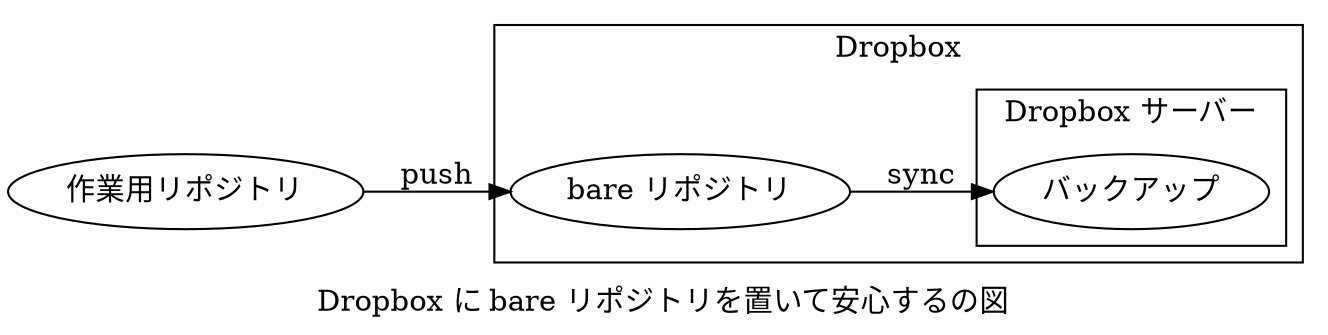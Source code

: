 digraph G {
    graph [rankdir="LR"];
    label = "Dropbox に bare リポジトリを置いて安心するの図";
    local_repository [label = "作業用リポジトリ"];

    subgraph cluster_Dropbox {
        label = "Dropbox";
        remote_repository [label = "bare リポジトリ"];

        subgraph cluster_DropboxServer {
            label = "Dropbox サーバー";
            backup_repository [label = "バックアップ"];
        }
    }

    local_repository -> remote_repository [label="push"];
    remote_repository -> backup_repository [label="sync"];
}
